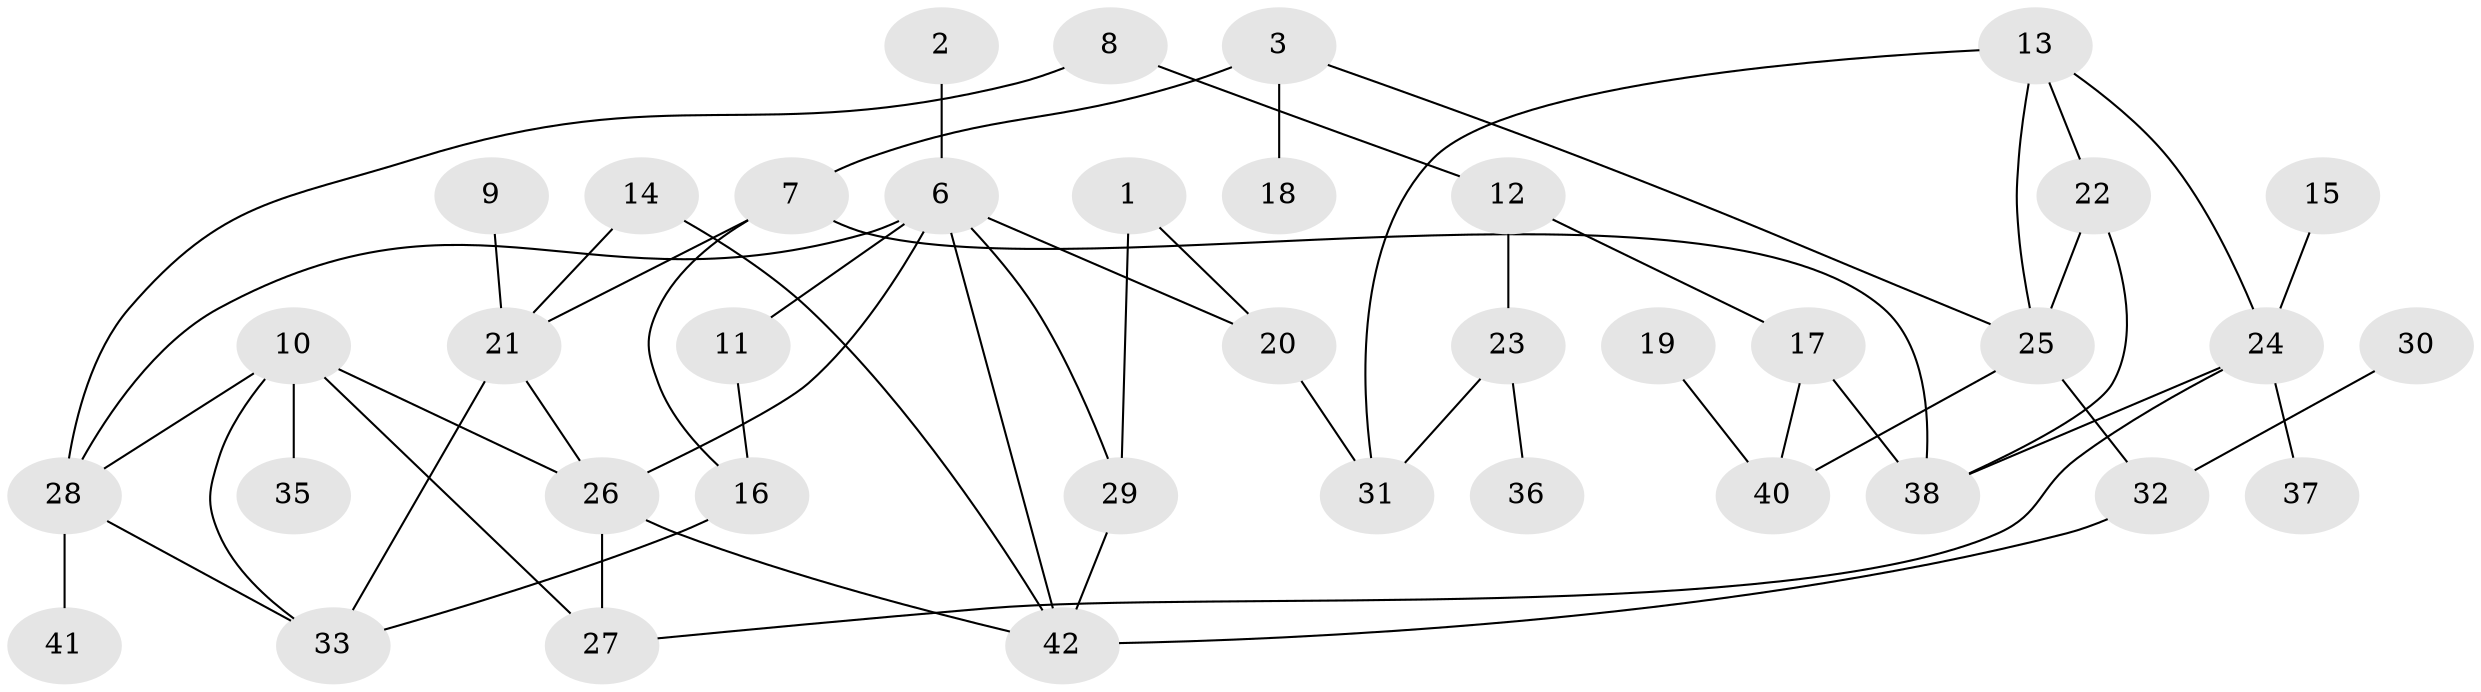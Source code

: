 // original degree distribution, {3: 0.2711864406779661, 2: 0.23728813559322035, 1: 0.1864406779661017, 0: 0.06779661016949153, 6: 0.01694915254237288, 4: 0.13559322033898305, 5: 0.0847457627118644}
// Generated by graph-tools (version 1.1) at 2025/35/03/04/25 23:35:52]
// undirected, 38 vertices, 56 edges
graph export_dot {
  node [color=gray90,style=filled];
  1;
  2;
  3;
  6;
  7;
  8;
  9;
  10;
  11;
  12;
  13;
  14;
  15;
  16;
  17;
  18;
  19;
  20;
  21;
  22;
  23;
  24;
  25;
  26;
  27;
  28;
  29;
  30;
  31;
  32;
  33;
  35;
  36;
  37;
  38;
  40;
  41;
  42;
  1 -- 20 [weight=1.0];
  1 -- 29 [weight=1.0];
  2 -- 6 [weight=1.0];
  3 -- 7 [weight=1.0];
  3 -- 18 [weight=1.0];
  3 -- 25 [weight=1.0];
  6 -- 11 [weight=2.0];
  6 -- 20 [weight=1.0];
  6 -- 26 [weight=1.0];
  6 -- 28 [weight=1.0];
  6 -- 29 [weight=1.0];
  6 -- 42 [weight=1.0];
  7 -- 16 [weight=1.0];
  7 -- 21 [weight=1.0];
  7 -- 38 [weight=1.0];
  8 -- 12 [weight=1.0];
  8 -- 28 [weight=1.0];
  9 -- 21 [weight=1.0];
  10 -- 26 [weight=1.0];
  10 -- 27 [weight=1.0];
  10 -- 28 [weight=1.0];
  10 -- 33 [weight=1.0];
  10 -- 35 [weight=1.0];
  11 -- 16 [weight=1.0];
  12 -- 17 [weight=1.0];
  12 -- 23 [weight=1.0];
  13 -- 22 [weight=1.0];
  13 -- 24 [weight=1.0];
  13 -- 25 [weight=1.0];
  13 -- 31 [weight=1.0];
  14 -- 21 [weight=1.0];
  14 -- 42 [weight=1.0];
  15 -- 24 [weight=1.0];
  16 -- 33 [weight=1.0];
  17 -- 38 [weight=1.0];
  17 -- 40 [weight=1.0];
  19 -- 40 [weight=1.0];
  20 -- 31 [weight=1.0];
  21 -- 26 [weight=1.0];
  21 -- 33 [weight=1.0];
  22 -- 25 [weight=1.0];
  22 -- 38 [weight=1.0];
  23 -- 31 [weight=1.0];
  23 -- 36 [weight=1.0];
  24 -- 27 [weight=1.0];
  24 -- 37 [weight=1.0];
  24 -- 38 [weight=1.0];
  25 -- 32 [weight=1.0];
  25 -- 40 [weight=1.0];
  26 -- 27 [weight=1.0];
  26 -- 42 [weight=1.0];
  28 -- 33 [weight=1.0];
  28 -- 41 [weight=1.0];
  29 -- 42 [weight=2.0];
  30 -- 32 [weight=1.0];
  32 -- 42 [weight=1.0];
}
